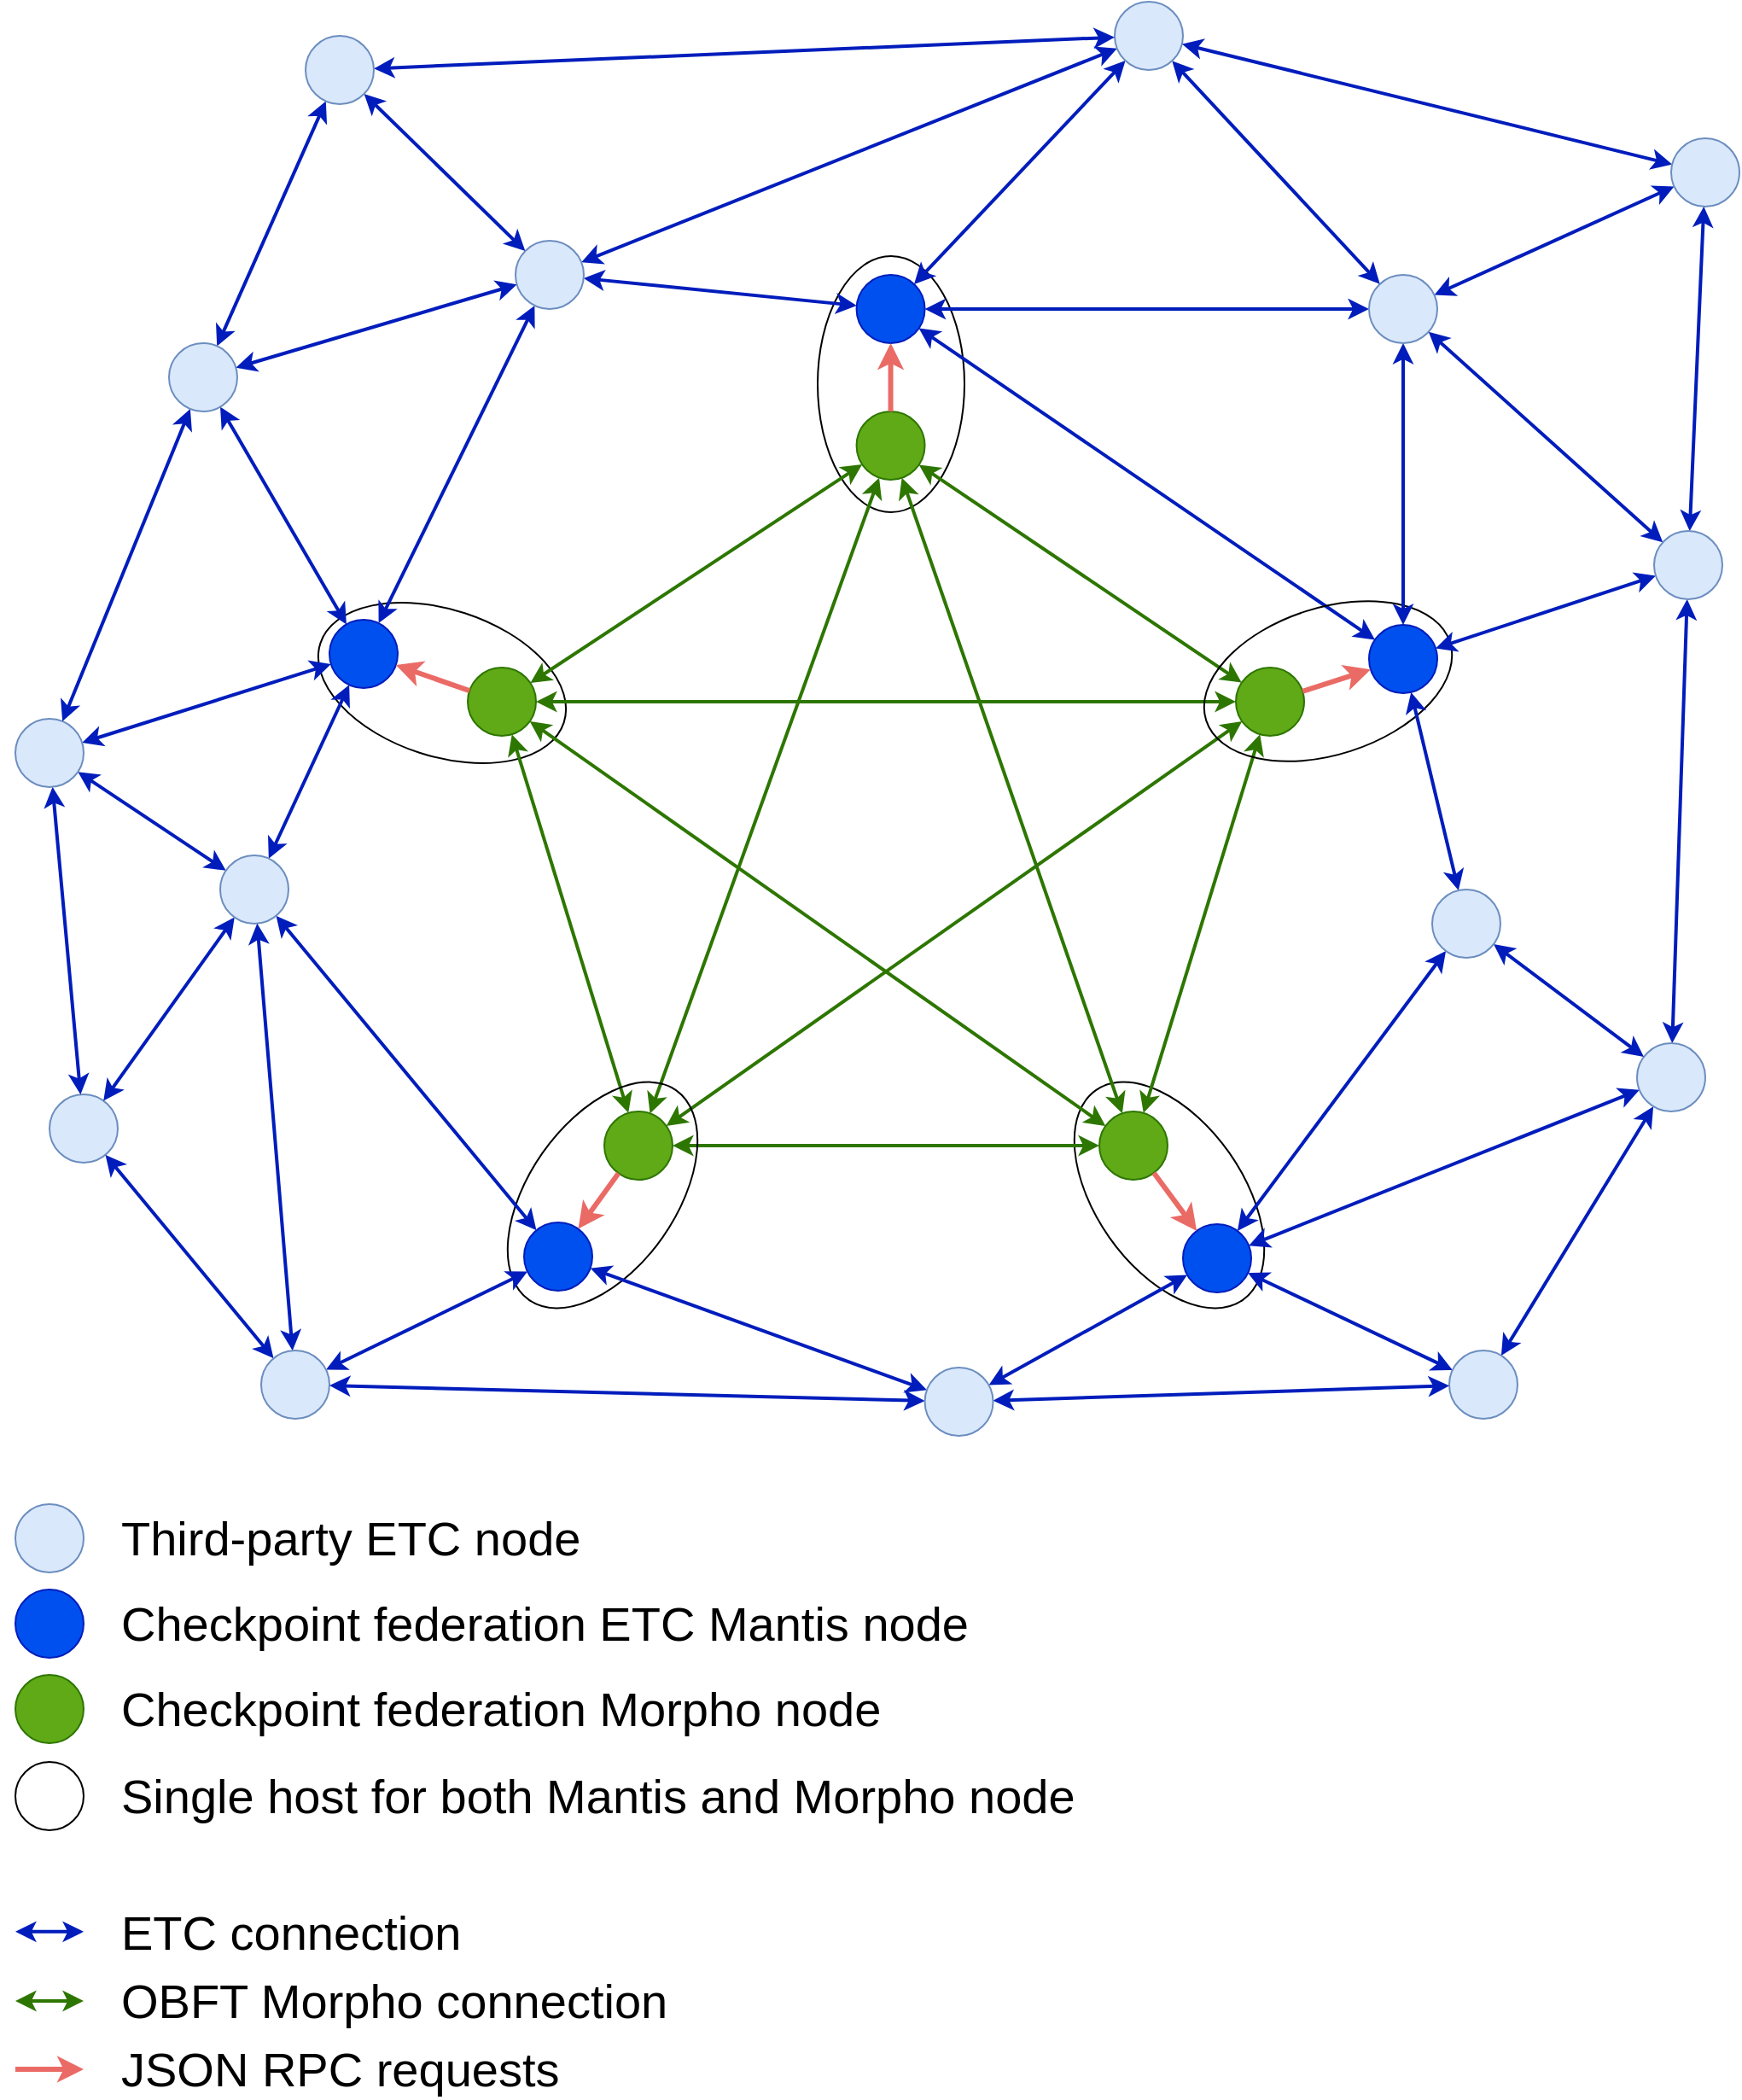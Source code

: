 <mxfile version="14.6.1" type="device"><diagram id="Gf1tJ09dbm8LapRZGwXG" name="Page-1"><mxGraphModel dx="2389" dy="1544" grid="1" gridSize="10" guides="1" tooltips="1" connect="1" arrows="1" fold="1" page="1" pageScale="1" pageWidth="2000" pageHeight="2000" math="0" shadow="0"><root><mxCell id="0"/><mxCell id="1" parent="0"/><mxCell id="_q4M3FH_QH-ykTzw1Kb--61" value="" style="ellipse;whiteSpace=wrap;html=1;fontSize=28;fillColor=none;strokeWidth=1;rotation=145;" parent="1" vertex="1"><mxGeometry x="943" y="674" width="86" height="150" as="geometry"/></mxCell><mxCell id="_q4M3FH_QH-ykTzw1Kb--49" value="" style="ellipse;whiteSpace=wrap;html=1;fontSize=28;fillColor=none;strokeWidth=1;rotation=-72;" parent="1" vertex="1"><mxGeometry x="517" y="374" width="86" height="150" as="geometry"/></mxCell><mxCell id="_q4M3FH_QH-ykTzw1Kb--36" value="" style="ellipse;whiteSpace=wrap;html=1;fontSize=28;fillColor=none;strokeWidth=1;" parent="1" vertex="1"><mxGeometry x="780" y="199" width="86" height="150" as="geometry"/></mxCell><mxCell id="_q4M3FH_QH-ykTzw1Kb--12" value="" style="ellipse;whiteSpace=wrap;html=1;fillColor=#60a917;strokeColor=#2D7600;fontColor=#ffffff;" parent="1" vertex="1"><mxGeometry x="1025" y="440" width="40" height="40" as="geometry"/></mxCell><mxCell id="_q4M3FH_QH-ykTzw1Kb--13" value="" style="ellipse;whiteSpace=wrap;html=1;fillColor=#60a917;strokeColor=#2D7600;fontColor=#ffffff;" parent="1" vertex="1"><mxGeometry x="802.78" y="290" width="40" height="40" as="geometry"/></mxCell><mxCell id="_q4M3FH_QH-ykTzw1Kb--14" value="" style="ellipse;whiteSpace=wrap;html=1;fillColor=#60a917;strokeColor=#2D7600;fontColor=#ffffff;" parent="1" vertex="1"><mxGeometry x="575" y="440" width="40" height="40" as="geometry"/></mxCell><mxCell id="_q4M3FH_QH-ykTzw1Kb--15" value="" style="ellipse;whiteSpace=wrap;html=1;fillColor=#60a917;strokeColor=#2D7600;fontColor=#ffffff;" parent="1" vertex="1"><mxGeometry x="655" y="700" width="40" height="40" as="geometry"/></mxCell><mxCell id="_q4M3FH_QH-ykTzw1Kb--16" value="" style="ellipse;whiteSpace=wrap;html=1;fillColor=#60a917;strokeColor=#2D7600;fontColor=#ffffff;" parent="1" vertex="1"><mxGeometry x="945" y="700" width="40" height="40" as="geometry"/></mxCell><mxCell id="_q4M3FH_QH-ykTzw1Kb--18" value="" style="endArrow=classic;startArrow=classic;html=1;strokeWidth=2;strokeColor=#2D7600;fillColor=#60a917;" parent="1" source="_q4M3FH_QH-ykTzw1Kb--14" target="_q4M3FH_QH-ykTzw1Kb--13" edge="1"><mxGeometry width="50" height="50" relative="1" as="geometry"><mxPoint x="820" y="580" as="sourcePoint"/><mxPoint x="870" y="530" as="targetPoint"/></mxGeometry></mxCell><mxCell id="_q4M3FH_QH-ykTzw1Kb--25" value="" style="endArrow=classic;startArrow=classic;html=1;strokeWidth=2;strokeColor=#2D7600;fillColor=#60a917;" parent="1" source="_q4M3FH_QH-ykTzw1Kb--12" target="_q4M3FH_QH-ykTzw1Kb--13" edge="1"><mxGeometry width="50" height="50" relative="1" as="geometry"><mxPoint x="900" y="560" as="sourcePoint"/><mxPoint x="950" y="510" as="targetPoint"/></mxGeometry></mxCell><mxCell id="_q4M3FH_QH-ykTzw1Kb--26" value="" style="endArrow=classic;startArrow=classic;html=1;strokeWidth=2;strokeColor=#2D7600;fillColor=#60a917;" parent="1" source="_q4M3FH_QH-ykTzw1Kb--16" target="_q4M3FH_QH-ykTzw1Kb--12" edge="1"><mxGeometry width="50" height="50" relative="1" as="geometry"><mxPoint x="900" y="560" as="sourcePoint"/><mxPoint x="950" y="510" as="targetPoint"/></mxGeometry></mxCell><mxCell id="_q4M3FH_QH-ykTzw1Kb--27" value="" style="endArrow=classic;startArrow=classic;html=1;strokeWidth=2;strokeColor=#2D7600;fillColor=#60a917;" parent="1" source="_q4M3FH_QH-ykTzw1Kb--15" target="_q4M3FH_QH-ykTzw1Kb--14" edge="1"><mxGeometry width="50" height="50" relative="1" as="geometry"><mxPoint x="900" y="560" as="sourcePoint"/><mxPoint x="950" y="510" as="targetPoint"/></mxGeometry></mxCell><mxCell id="_q4M3FH_QH-ykTzw1Kb--28" value="" style="endArrow=classic;startArrow=classic;html=1;strokeWidth=2;strokeColor=#2D7600;fillColor=#60a917;" parent="1" source="_q4M3FH_QH-ykTzw1Kb--15" target="_q4M3FH_QH-ykTzw1Kb--16" edge="1"><mxGeometry width="50" height="50" relative="1" as="geometry"><mxPoint x="900" y="560" as="sourcePoint"/><mxPoint x="950" y="510" as="targetPoint"/></mxGeometry></mxCell><mxCell id="_q4M3FH_QH-ykTzw1Kb--29" value="" style="endArrow=classic;startArrow=classic;html=1;strokeWidth=2;strokeColor=#2D7600;fillColor=#60a917;" parent="1" source="_q4M3FH_QH-ykTzw1Kb--14" target="_q4M3FH_QH-ykTzw1Kb--12" edge="1"><mxGeometry width="50" height="50" relative="1" as="geometry"><mxPoint x="900" y="560" as="sourcePoint"/><mxPoint x="950" y="510" as="targetPoint"/></mxGeometry></mxCell><mxCell id="_q4M3FH_QH-ykTzw1Kb--30" value="" style="endArrow=classic;startArrow=classic;html=1;strokeWidth=2;strokeColor=#2D7600;fillColor=#60a917;" parent="1" source="_q4M3FH_QH-ykTzw1Kb--15" target="_q4M3FH_QH-ykTzw1Kb--13" edge="1"><mxGeometry width="50" height="50" relative="1" as="geometry"><mxPoint x="900" y="560" as="sourcePoint"/><mxPoint x="950" y="510" as="targetPoint"/></mxGeometry></mxCell><mxCell id="_q4M3FH_QH-ykTzw1Kb--31" value="" style="endArrow=classic;startArrow=classic;html=1;strokeWidth=2;strokeColor=#2D7600;fillColor=#60a917;" parent="1" source="_q4M3FH_QH-ykTzw1Kb--16" target="_q4M3FH_QH-ykTzw1Kb--13" edge="1"><mxGeometry width="50" height="50" relative="1" as="geometry"><mxPoint x="900" y="560" as="sourcePoint"/><mxPoint x="950" y="510" as="targetPoint"/></mxGeometry></mxCell><mxCell id="_q4M3FH_QH-ykTzw1Kb--32" value="" style="endArrow=classic;startArrow=classic;html=1;strokeWidth=2;strokeColor=#2D7600;fillColor=#60a917;" parent="1" source="_q4M3FH_QH-ykTzw1Kb--15" target="_q4M3FH_QH-ykTzw1Kb--12" edge="1"><mxGeometry width="50" height="50" relative="1" as="geometry"><mxPoint x="900" y="560" as="sourcePoint"/><mxPoint x="950" y="510" as="targetPoint"/></mxGeometry></mxCell><mxCell id="_q4M3FH_QH-ykTzw1Kb--33" value="" style="endArrow=classic;startArrow=classic;html=1;strokeWidth=2;strokeColor=#2D7600;fillColor=#60a917;" parent="1" source="_q4M3FH_QH-ykTzw1Kb--16" target="_q4M3FH_QH-ykTzw1Kb--14" edge="1"><mxGeometry width="50" height="50" relative="1" as="geometry"><mxPoint x="900" y="560" as="sourcePoint"/><mxPoint x="950" y="510" as="targetPoint"/></mxGeometry></mxCell><mxCell id="_q4M3FH_QH-ykTzw1Kb--137" style="edgeStyle=none;rounded=0;orthogonalLoop=1;jettySize=auto;html=1;fontSize=28;startArrow=classic;startFill=1;strokeColor=#001DBC;strokeWidth=2;fillColor=#0050ef;" parent="1" source="_q4M3FH_QH-ykTzw1Kb--39" target="_q4M3FH_QH-ykTzw1Kb--46" edge="1"><mxGeometry relative="1" as="geometry"/></mxCell><mxCell id="_q4M3FH_QH-ykTzw1Kb--39" value="" style="ellipse;whiteSpace=wrap;html=1;fillColor=#0050ef;strokeColor=#001DBC;fontColor=#ffffff;" parent="1" vertex="1"><mxGeometry x="802.78" y="210" width="40" height="40" as="geometry"/></mxCell><mxCell id="_q4M3FH_QH-ykTzw1Kb--41" value="" style="endArrow=classic;html=1;fontSize=28;strokeWidth=3;strokeColor=#EA6B66;" parent="1" source="_q4M3FH_QH-ykTzw1Kb--13" target="_q4M3FH_QH-ykTzw1Kb--39" edge="1"><mxGeometry width="50" height="50" relative="1" as="geometry"><mxPoint x="890" y="460" as="sourcePoint"/><mxPoint x="940" y="410" as="targetPoint"/></mxGeometry></mxCell><mxCell id="_q4M3FH_QH-ykTzw1Kb--44" value="" style="ellipse;whiteSpace=wrap;html=1;fontSize=28;fillColor=none;strokeWidth=1;rotation=72.2;" parent="1" vertex="1"><mxGeometry x="1036" y="373" width="86" height="150" as="geometry"/></mxCell><mxCell id="_q4M3FH_QH-ykTzw1Kb--113" style="edgeStyle=none;rounded=0;orthogonalLoop=1;jettySize=auto;html=1;fontSize=28;startArrow=classic;startFill=1;strokeColor=#001DBC;strokeWidth=2;fillColor=#0050ef;" parent="1" source="_q4M3FH_QH-ykTzw1Kb--46" target="_q4M3FH_QH-ykTzw1Kb--70" edge="1"><mxGeometry relative="1" as="geometry"/></mxCell><mxCell id="_q4M3FH_QH-ykTzw1Kb--120" style="edgeStyle=none;rounded=0;orthogonalLoop=1;jettySize=auto;html=1;fontSize=28;startArrow=classic;startFill=1;strokeColor=#001DBC;strokeWidth=2;fillColor=#0050ef;" parent="1" source="_q4M3FH_QH-ykTzw1Kb--46" target="_q4M3FH_QH-ykTzw1Kb--79" edge="1"><mxGeometry relative="1" as="geometry"/></mxCell><mxCell id="_q4M3FH_QH-ykTzw1Kb--46" value="" style="ellipse;whiteSpace=wrap;html=1;fillColor=#0050ef;strokeColor=#001DBC;fontColor=#ffffff;" parent="1" vertex="1"><mxGeometry x="1103" y="415" width="40" height="40" as="geometry"/></mxCell><mxCell id="_q4M3FH_QH-ykTzw1Kb--47" value="" style="endArrow=classic;html=1;fontSize=28;strokeWidth=3;strokeColor=#EA6B66;" parent="1" source="_q4M3FH_QH-ykTzw1Kb--12" target="_q4M3FH_QH-ykTzw1Kb--46" edge="1"><mxGeometry width="50" height="50" relative="1" as="geometry"><mxPoint x="1082.78" y="341" as="sourcePoint"/><mxPoint x="1200" y="461" as="targetPoint"/></mxGeometry></mxCell><mxCell id="_q4M3FH_QH-ykTzw1Kb--101" style="edgeStyle=none;rounded=0;orthogonalLoop=1;jettySize=auto;html=1;fontSize=28;startArrow=classic;startFill=1;strokeColor=#001DBC;strokeWidth=2;fillColor=#0050ef;" parent="1" source="_q4M3FH_QH-ykTzw1Kb--50" target="_q4M3FH_QH-ykTzw1Kb--66" edge="1"><mxGeometry relative="1" as="geometry"/></mxCell><mxCell id="_q4M3FH_QH-ykTzw1Kb--102" style="edgeStyle=none;rounded=0;orthogonalLoop=1;jettySize=auto;html=1;fontSize=28;startArrow=classic;startFill=1;strokeColor=#001DBC;strokeWidth=2;fillColor=#0050ef;" parent="1" source="_q4M3FH_QH-ykTzw1Kb--50" target="_q4M3FH_QH-ykTzw1Kb--73" edge="1"><mxGeometry relative="1" as="geometry"/></mxCell><mxCell id="_q4M3FH_QH-ykTzw1Kb--50" value="" style="ellipse;whiteSpace=wrap;html=1;fillColor=#0050ef;strokeColor=#001DBC;fontColor=#ffffff;" parent="1" vertex="1"><mxGeometry x="494" y="412" width="40" height="40" as="geometry"/></mxCell><mxCell id="_q4M3FH_QH-ykTzw1Kb--51" value="" style="endArrow=classic;html=1;fontSize=28;strokeWidth=3;strokeColor=#EA6B66;" parent="1" source="_q4M3FH_QH-ykTzw1Kb--14" target="_q4M3FH_QH-ykTzw1Kb--50" edge="1"><mxGeometry width="50" height="50" relative="1" as="geometry"><mxPoint x="419.28" y="399.681" as="sourcePoint"/><mxPoint x="555" y="406" as="targetPoint"/></mxGeometry></mxCell><mxCell id="_q4M3FH_QH-ykTzw1Kb--57" value="" style="ellipse;whiteSpace=wrap;html=1;fontSize=28;fillColor=none;strokeWidth=1;rotation=-145;" parent="1" vertex="1"><mxGeometry x="611" y="674" width="86" height="150" as="geometry"/></mxCell><mxCell id="_q4M3FH_QH-ykTzw1Kb--107" style="edgeStyle=none;rounded=0;orthogonalLoop=1;jettySize=auto;html=1;fontSize=28;startArrow=classic;startFill=1;strokeColor=#001DBC;strokeWidth=2;fillColor=#0050ef;" parent="1" source="_q4M3FH_QH-ykTzw1Kb--59" target="_q4M3FH_QH-ykTzw1Kb--76" edge="1"><mxGeometry relative="1" as="geometry"/></mxCell><mxCell id="_q4M3FH_QH-ykTzw1Kb--59" value="" style="ellipse;whiteSpace=wrap;html=1;fillColor=#0050ef;strokeColor=#001DBC;fontColor=#ffffff;" parent="1" vertex="1"><mxGeometry x="608" y="765" width="40" height="40" as="geometry"/></mxCell><mxCell id="_q4M3FH_QH-ykTzw1Kb--60" value="" style="endArrow=classic;html=1;fontSize=28;strokeWidth=3;strokeColor=#EA6B66;" parent="1" source="_q4M3FH_QH-ykTzw1Kb--15" target="_q4M3FH_QH-ykTzw1Kb--59" edge="1"><mxGeometry width="50" height="50" relative="1" as="geometry"><mxPoint x="602.057" y="709.584" as="sourcePoint"/><mxPoint x="581" y="662" as="targetPoint"/></mxGeometry></mxCell><mxCell id="_q4M3FH_QH-ykTzw1Kb--62" value="" style="ellipse;whiteSpace=wrap;html=1;fillColor=#0050ef;strokeColor=#001DBC;fontColor=#ffffff;" parent="1" vertex="1"><mxGeometry x="994" y="766" width="40" height="40" as="geometry"/></mxCell><mxCell id="_q4M3FH_QH-ykTzw1Kb--63" value="" style="endArrow=classic;html=1;fontSize=28;strokeWidth=3;strokeColor=#EA6B66;" parent="1" source="_q4M3FH_QH-ykTzw1Kb--16" target="_q4M3FH_QH-ykTzw1Kb--62" edge="1"><mxGeometry width="50" height="50" relative="1" as="geometry"><mxPoint x="890" y="460" as="sourcePoint"/><mxPoint x="940" y="410" as="targetPoint"/></mxGeometry></mxCell><mxCell id="_q4M3FH_QH-ykTzw1Kb--64" value="" style="ellipse;whiteSpace=wrap;html=1;fillColor=#dae8fc;strokeColor=#6c8ebf;" parent="1" vertex="1"><mxGeometry x="330" y="690" width="40" height="40" as="geometry"/></mxCell><mxCell id="_q4M3FH_QH-ykTzw1Kb--97" style="edgeStyle=none;rounded=0;orthogonalLoop=1;jettySize=auto;html=1;fontSize=28;startArrow=classic;startFill=1;strokeColor=#001DBC;strokeWidth=2;fillColor=#0050ef;" parent="1" source="_q4M3FH_QH-ykTzw1Kb--65" target="_q4M3FH_QH-ykTzw1Kb--39" edge="1"><mxGeometry relative="1" as="geometry"/></mxCell><mxCell id="_q4M3FH_QH-ykTzw1Kb--98" style="edgeStyle=none;rounded=0;orthogonalLoop=1;jettySize=auto;html=1;fontSize=28;startArrow=classic;startFill=1;strokeColor=#001DBC;strokeWidth=2;fillColor=#0050ef;" parent="1" source="_q4M3FH_QH-ykTzw1Kb--65" target="_q4M3FH_QH-ykTzw1Kb--50" edge="1"><mxGeometry relative="1" as="geometry"/></mxCell><mxCell id="_q4M3FH_QH-ykTzw1Kb--100" style="edgeStyle=none;rounded=0;orthogonalLoop=1;jettySize=auto;html=1;fontSize=28;startArrow=classic;startFill=1;strokeColor=#001DBC;strokeWidth=2;fillColor=#0050ef;" parent="1" source="_q4M3FH_QH-ykTzw1Kb--65" target="_q4M3FH_QH-ykTzw1Kb--78" edge="1"><mxGeometry relative="1" as="geometry"/></mxCell><mxCell id="_q4M3FH_QH-ykTzw1Kb--135" style="edgeStyle=none;rounded=0;orthogonalLoop=1;jettySize=auto;html=1;fontSize=28;startArrow=classic;startFill=1;strokeColor=#001DBC;strokeWidth=2;fillColor=#0050ef;" parent="1" source="_q4M3FH_QH-ykTzw1Kb--65" target="_q4M3FH_QH-ykTzw1Kb--71" edge="1"><mxGeometry relative="1" as="geometry"/></mxCell><mxCell id="_q4M3FH_QH-ykTzw1Kb--65" value="" style="ellipse;whiteSpace=wrap;html=1;fillColor=#dae8fc;strokeColor=#6c8ebf;" parent="1" vertex="1"><mxGeometry x="603" y="190" width="40" height="40" as="geometry"/></mxCell><mxCell id="_q4M3FH_QH-ykTzw1Kb--130" style="edgeStyle=none;rounded=0;orthogonalLoop=1;jettySize=auto;html=1;fontSize=28;startArrow=classic;startFill=1;strokeColor=#001DBC;strokeWidth=2;fillColor=#0050ef;" parent="1" source="_q4M3FH_QH-ykTzw1Kb--66" target="_q4M3FH_QH-ykTzw1Kb--73" edge="1"><mxGeometry relative="1" as="geometry"/></mxCell><mxCell id="_q4M3FH_QH-ykTzw1Kb--136" style="edgeStyle=none;rounded=0;orthogonalLoop=1;jettySize=auto;html=1;fontSize=28;startArrow=classic;startFill=1;strokeColor=#001DBC;strokeWidth=2;fillColor=#0050ef;" parent="1" source="_q4M3FH_QH-ykTzw1Kb--66" target="_q4M3FH_QH-ykTzw1Kb--64" edge="1"><mxGeometry relative="1" as="geometry"/></mxCell><mxCell id="_q4M3FH_QH-ykTzw1Kb--66" value="" style="ellipse;whiteSpace=wrap;html=1;fillColor=#dae8fc;strokeColor=#6c8ebf;" parent="1" vertex="1"><mxGeometry x="310" y="470" width="40" height="40" as="geometry"/></mxCell><mxCell id="_q4M3FH_QH-ykTzw1Kb--109" style="edgeStyle=none;rounded=0;orthogonalLoop=1;jettySize=auto;html=1;fontSize=28;startArrow=classic;startFill=1;strokeColor=#001DBC;strokeWidth=2;fillColor=#0050ef;" parent="1" source="_q4M3FH_QH-ykTzw1Kb--67" target="_q4M3FH_QH-ykTzw1Kb--62" edge="1"><mxGeometry relative="1" as="geometry"/></mxCell><mxCell id="_q4M3FH_QH-ykTzw1Kb--110" style="edgeStyle=none;rounded=0;orthogonalLoop=1;jettySize=auto;html=1;fontSize=28;startArrow=classic;startFill=1;strokeColor=#001DBC;strokeWidth=2;fillColor=#0050ef;" parent="1" source="_q4M3FH_QH-ykTzw1Kb--67" target="_q4M3FH_QH-ykTzw1Kb--68" edge="1"><mxGeometry relative="1" as="geometry"/></mxCell><mxCell id="_q4M3FH_QH-ykTzw1Kb--67" value="" style="ellipse;whiteSpace=wrap;html=1;fillColor=#dae8fc;strokeColor=#6c8ebf;" parent="1" vertex="1"><mxGeometry x="1150" y="840" width="40" height="40" as="geometry"/></mxCell><mxCell id="_q4M3FH_QH-ykTzw1Kb--122" style="edgeStyle=none;rounded=0;orthogonalLoop=1;jettySize=auto;html=1;fontSize=28;startArrow=classic;startFill=1;strokeColor=#001DBC;strokeWidth=2;fillColor=#0050ef;" parent="1" source="_q4M3FH_QH-ykTzw1Kb--68" target="_q4M3FH_QH-ykTzw1Kb--79" edge="1"><mxGeometry relative="1" as="geometry"/></mxCell><mxCell id="_q4M3FH_QH-ykTzw1Kb--125" style="edgeStyle=none;rounded=0;orthogonalLoop=1;jettySize=auto;html=1;fontSize=28;startArrow=classic;startFill=1;strokeColor=#001DBC;strokeWidth=2;fillColor=#0050ef;" parent="1" source="_q4M3FH_QH-ykTzw1Kb--68" target="_q4M3FH_QH-ykTzw1Kb--62" edge="1"><mxGeometry relative="1" as="geometry"/></mxCell><mxCell id="_q4M3FH_QH-ykTzw1Kb--68" value="" style="ellipse;whiteSpace=wrap;html=1;fillColor=#dae8fc;strokeColor=#6c8ebf;" parent="1" vertex="1"><mxGeometry x="1260" y="660" width="40" height="40" as="geometry"/></mxCell><mxCell id="_q4M3FH_QH-ykTzw1Kb--111" style="edgeStyle=none;rounded=0;orthogonalLoop=1;jettySize=auto;html=1;fontSize=28;startArrow=classic;startFill=1;strokeColor=#001DBC;strokeWidth=2;fillColor=#0050ef;" parent="1" source="_q4M3FH_QH-ykTzw1Kb--69" target="_q4M3FH_QH-ykTzw1Kb--62" edge="1"><mxGeometry relative="1" as="geometry"/></mxCell><mxCell id="_q4M3FH_QH-ykTzw1Kb--112" style="edgeStyle=none;rounded=0;orthogonalLoop=1;jettySize=auto;html=1;fontSize=28;startArrow=classic;startFill=1;strokeColor=#001DBC;strokeWidth=2;fillColor=#0050ef;" parent="1" source="_q4M3FH_QH-ykTzw1Kb--69" target="_q4M3FH_QH-ykTzw1Kb--46" edge="1"><mxGeometry relative="1" as="geometry"/></mxCell><mxCell id="_q4M3FH_QH-ykTzw1Kb--121" style="edgeStyle=none;rounded=0;orthogonalLoop=1;jettySize=auto;html=1;fontSize=28;startArrow=classic;startFill=1;strokeColor=#001DBC;strokeWidth=2;fillColor=#0050ef;" parent="1" source="_q4M3FH_QH-ykTzw1Kb--69" target="_q4M3FH_QH-ykTzw1Kb--68" edge="1"><mxGeometry relative="1" as="geometry"/></mxCell><mxCell id="_q4M3FH_QH-ykTzw1Kb--69" value="" style="ellipse;whiteSpace=wrap;html=1;fillColor=#dae8fc;strokeColor=#6c8ebf;" parent="1" vertex="1"><mxGeometry x="1140" y="570" width="40" height="40" as="geometry"/></mxCell><mxCell id="_q4M3FH_QH-ykTzw1Kb--114" style="edgeStyle=none;rounded=0;orthogonalLoop=1;jettySize=auto;html=1;fontSize=28;startArrow=classic;startFill=1;strokeColor=#001DBC;strokeWidth=2;fillColor=#0050ef;" parent="1" source="_q4M3FH_QH-ykTzw1Kb--70" target="_q4M3FH_QH-ykTzw1Kb--39" edge="1"><mxGeometry relative="1" as="geometry"/></mxCell><mxCell id="_q4M3FH_QH-ykTzw1Kb--117" style="edgeStyle=none;rounded=0;orthogonalLoop=1;jettySize=auto;html=1;fontSize=28;startArrow=classic;startFill=1;strokeColor=#001DBC;strokeWidth=2;fillColor=#0050ef;" parent="1" source="_q4M3FH_QH-ykTzw1Kb--70" target="_q4M3FH_QH-ykTzw1Kb--72" edge="1"><mxGeometry relative="1" as="geometry"/></mxCell><mxCell id="_q4M3FH_QH-ykTzw1Kb--124" style="edgeStyle=none;rounded=0;orthogonalLoop=1;jettySize=auto;html=1;fontSize=28;startArrow=classic;startFill=1;strokeColor=#001DBC;strokeWidth=2;fillColor=#0050ef;" parent="1" source="_q4M3FH_QH-ykTzw1Kb--70" target="_q4M3FH_QH-ykTzw1Kb--79" edge="1"><mxGeometry relative="1" as="geometry"/></mxCell><mxCell id="_q4M3FH_QH-ykTzw1Kb--70" value="" style="ellipse;whiteSpace=wrap;html=1;fillColor=#dae8fc;strokeColor=#6c8ebf;" parent="1" vertex="1"><mxGeometry x="1103" y="210" width="40" height="40" as="geometry"/></mxCell><mxCell id="_q4M3FH_QH-ykTzw1Kb--115" style="edgeStyle=none;rounded=0;orthogonalLoop=1;jettySize=auto;html=1;fontSize=28;startArrow=classic;startFill=1;strokeColor=#001DBC;strokeWidth=2;fillColor=#0050ef;" parent="1" source="_q4M3FH_QH-ykTzw1Kb--71" target="_q4M3FH_QH-ykTzw1Kb--39" edge="1"><mxGeometry relative="1" as="geometry"/></mxCell><mxCell id="_q4M3FH_QH-ykTzw1Kb--119" style="edgeStyle=none;rounded=0;orthogonalLoop=1;jettySize=auto;html=1;fontSize=28;startArrow=classic;startFill=1;strokeColor=#001DBC;strokeWidth=2;fillColor=#0050ef;" parent="1" source="_q4M3FH_QH-ykTzw1Kb--71" target="_q4M3FH_QH-ykTzw1Kb--70" edge="1"><mxGeometry relative="1" as="geometry"/></mxCell><mxCell id="_q4M3FH_QH-ykTzw1Kb--71" value="" style="ellipse;whiteSpace=wrap;html=1;fillColor=#dae8fc;strokeColor=#6c8ebf;" parent="1" vertex="1"><mxGeometry x="954" y="50" width="40" height="40" as="geometry"/></mxCell><mxCell id="_q4M3FH_QH-ykTzw1Kb--118" style="edgeStyle=none;rounded=0;orthogonalLoop=1;jettySize=auto;html=1;fontSize=28;startArrow=classic;startFill=1;strokeColor=#001DBC;strokeWidth=2;fillColor=#0050ef;" parent="1" source="_q4M3FH_QH-ykTzw1Kb--72" target="_q4M3FH_QH-ykTzw1Kb--71" edge="1"><mxGeometry relative="1" as="geometry"/></mxCell><mxCell id="_q4M3FH_QH-ykTzw1Kb--72" value="" style="ellipse;whiteSpace=wrap;html=1;fillColor=#dae8fc;strokeColor=#6c8ebf;" parent="1" vertex="1"><mxGeometry x="1280" y="130" width="40" height="40" as="geometry"/></mxCell><mxCell id="_q4M3FH_QH-ykTzw1Kb--105" style="edgeStyle=none;rounded=0;orthogonalLoop=1;jettySize=auto;html=1;fontSize=28;startArrow=classic;startFill=1;strokeColor=#001DBC;strokeWidth=2;fillColor=#0050ef;" parent="1" source="_q4M3FH_QH-ykTzw1Kb--73" target="_q4M3FH_QH-ykTzw1Kb--64" edge="1"><mxGeometry relative="1" as="geometry"/></mxCell><mxCell id="_q4M3FH_QH-ykTzw1Kb--131" style="edgeStyle=none;rounded=0;orthogonalLoop=1;jettySize=auto;html=1;fontSize=28;startArrow=classic;startFill=1;strokeColor=#001DBC;strokeWidth=2;fillColor=#0050ef;" parent="1" source="_q4M3FH_QH-ykTzw1Kb--73" target="_q4M3FH_QH-ykTzw1Kb--59" edge="1"><mxGeometry relative="1" as="geometry"/></mxCell><mxCell id="_q4M3FH_QH-ykTzw1Kb--73" value="" style="ellipse;whiteSpace=wrap;html=1;fillColor=#dae8fc;strokeColor=#6c8ebf;" parent="1" vertex="1"><mxGeometry x="430" y="550" width="40" height="40" as="geometry"/></mxCell><mxCell id="_q4M3FH_QH-ykTzw1Kb--106" style="edgeStyle=none;rounded=0;orthogonalLoop=1;jettySize=auto;html=1;fontSize=28;startArrow=classic;startFill=1;strokeColor=#001DBC;strokeWidth=2;fillColor=#0050ef;" parent="1" source="_q4M3FH_QH-ykTzw1Kb--74" target="_q4M3FH_QH-ykTzw1Kb--59" edge="1"><mxGeometry relative="1" as="geometry"/></mxCell><mxCell id="_q4M3FH_QH-ykTzw1Kb--128" style="edgeStyle=none;rounded=0;orthogonalLoop=1;jettySize=auto;html=1;fontSize=28;startArrow=classic;startFill=1;strokeColor=#001DBC;strokeWidth=2;fillColor=#0050ef;" parent="1" source="_q4M3FH_QH-ykTzw1Kb--74" target="_q4M3FH_QH-ykTzw1Kb--64" edge="1"><mxGeometry relative="1" as="geometry"/></mxCell><mxCell id="_q4M3FH_QH-ykTzw1Kb--129" style="edgeStyle=none;rounded=0;orthogonalLoop=1;jettySize=auto;html=1;fontSize=28;startArrow=classic;startFill=1;strokeColor=#001DBC;strokeWidth=2;fillColor=#0050ef;" parent="1" source="_q4M3FH_QH-ykTzw1Kb--74" target="_q4M3FH_QH-ykTzw1Kb--73" edge="1"><mxGeometry relative="1" as="geometry"/></mxCell><mxCell id="_q4M3FH_QH-ykTzw1Kb--74" value="" style="ellipse;whiteSpace=wrap;html=1;fillColor=#dae8fc;strokeColor=#6c8ebf;" parent="1" vertex="1"><mxGeometry x="454" y="840" width="40" height="40" as="geometry"/></mxCell><mxCell id="_q4M3FH_QH-ykTzw1Kb--108" style="edgeStyle=none;rounded=0;orthogonalLoop=1;jettySize=auto;html=1;fontSize=28;startArrow=classic;startFill=1;strokeColor=#001DBC;strokeWidth=2;fillColor=#0050ef;" parent="1" source="_q4M3FH_QH-ykTzw1Kb--76" target="_q4M3FH_QH-ykTzw1Kb--62" edge="1"><mxGeometry relative="1" as="geometry"/></mxCell><mxCell id="_q4M3FH_QH-ykTzw1Kb--126" style="edgeStyle=none;rounded=0;orthogonalLoop=1;jettySize=auto;html=1;fontSize=28;startArrow=classic;startFill=1;strokeColor=#001DBC;strokeWidth=2;fillColor=#0050ef;" parent="1" source="_q4M3FH_QH-ykTzw1Kb--76" target="_q4M3FH_QH-ykTzw1Kb--67" edge="1"><mxGeometry relative="1" as="geometry"/></mxCell><mxCell id="_q4M3FH_QH-ykTzw1Kb--127" style="edgeStyle=none;rounded=0;orthogonalLoop=1;jettySize=auto;html=1;fontSize=28;startArrow=classic;startFill=1;strokeColor=#001DBC;strokeWidth=2;fillColor=#0050ef;" parent="1" source="_q4M3FH_QH-ykTzw1Kb--76" target="_q4M3FH_QH-ykTzw1Kb--74" edge="1"><mxGeometry relative="1" as="geometry"/></mxCell><mxCell id="_q4M3FH_QH-ykTzw1Kb--76" value="" style="ellipse;whiteSpace=wrap;html=1;fillColor=#dae8fc;strokeColor=#6c8ebf;" parent="1" vertex="1"><mxGeometry x="842.78" y="850" width="40" height="40" as="geometry"/></mxCell><mxCell id="_q4M3FH_QH-ykTzw1Kb--96" style="edgeStyle=none;rounded=0;orthogonalLoop=1;jettySize=auto;html=1;fontSize=28;startArrow=classic;startFill=1;strokeWidth=2;strokeColor=#001DBC;fillColor=#0050ef;" parent="1" source="_q4M3FH_QH-ykTzw1Kb--77" target="_q4M3FH_QH-ykTzw1Kb--65" edge="1"><mxGeometry relative="1" as="geometry"/></mxCell><mxCell id="_q4M3FH_QH-ykTzw1Kb--99" style="edgeStyle=none;rounded=0;orthogonalLoop=1;jettySize=auto;html=1;fontSize=28;startArrow=classic;startFill=1;strokeColor=#001DBC;strokeWidth=2;fillColor=#0050ef;" parent="1" source="_q4M3FH_QH-ykTzw1Kb--77" target="_q4M3FH_QH-ykTzw1Kb--78" edge="1"><mxGeometry relative="1" as="geometry"/></mxCell><mxCell id="_q4M3FH_QH-ykTzw1Kb--116" style="edgeStyle=none;rounded=0;orthogonalLoop=1;jettySize=auto;html=1;fontSize=28;startArrow=classic;startFill=1;strokeColor=#001DBC;strokeWidth=2;fillColor=#0050ef;" parent="1" source="_q4M3FH_QH-ykTzw1Kb--77" target="_q4M3FH_QH-ykTzw1Kb--71" edge="1"><mxGeometry relative="1" as="geometry"/></mxCell><mxCell id="_q4M3FH_QH-ykTzw1Kb--77" value="" style="ellipse;whiteSpace=wrap;html=1;fillColor=#dae8fc;strokeColor=#6c8ebf;" parent="1" vertex="1"><mxGeometry x="480" y="70" width="40" height="40" as="geometry"/></mxCell><mxCell id="_q4M3FH_QH-ykTzw1Kb--103" style="edgeStyle=none;rounded=0;orthogonalLoop=1;jettySize=auto;html=1;fontSize=28;startArrow=classic;startFill=1;strokeColor=#001DBC;strokeWidth=2;fillColor=#0050ef;" parent="1" source="_q4M3FH_QH-ykTzw1Kb--78" target="_q4M3FH_QH-ykTzw1Kb--50" edge="1"><mxGeometry relative="1" as="geometry"/></mxCell><mxCell id="_q4M3FH_QH-ykTzw1Kb--104" style="edgeStyle=none;rounded=0;orthogonalLoop=1;jettySize=auto;html=1;fontSize=28;startArrow=classic;startFill=1;strokeColor=#001DBC;strokeWidth=2;fillColor=#0050ef;" parent="1" source="_q4M3FH_QH-ykTzw1Kb--78" target="_q4M3FH_QH-ykTzw1Kb--66" edge="1"><mxGeometry relative="1" as="geometry"/></mxCell><mxCell id="_q4M3FH_QH-ykTzw1Kb--78" value="" style="ellipse;whiteSpace=wrap;html=1;fillColor=#dae8fc;strokeColor=#6c8ebf;" parent="1" vertex="1"><mxGeometry x="400" y="250" width="40" height="40" as="geometry"/></mxCell><mxCell id="_q4M3FH_QH-ykTzw1Kb--123" style="edgeStyle=none;rounded=0;orthogonalLoop=1;jettySize=auto;html=1;fontSize=28;startArrow=classic;startFill=1;strokeColor=#001DBC;strokeWidth=2;fillColor=#0050ef;" parent="1" source="_q4M3FH_QH-ykTzw1Kb--79" target="_q4M3FH_QH-ykTzw1Kb--72" edge="1"><mxGeometry relative="1" as="geometry"/></mxCell><mxCell id="_q4M3FH_QH-ykTzw1Kb--79" value="" style="ellipse;whiteSpace=wrap;html=1;fillColor=#dae8fc;strokeColor=#6c8ebf;" parent="1" vertex="1"><mxGeometry x="1270" y="360" width="40" height="40" as="geometry"/></mxCell><mxCell id="_q4M3FH_QH-ykTzw1Kb--138" value="" style="ellipse;whiteSpace=wrap;html=1;fillColor=#dae8fc;strokeColor=#6c8ebf;" parent="1" vertex="1"><mxGeometry x="310" y="930" width="40" height="40" as="geometry"/></mxCell><mxCell id="_q4M3FH_QH-ykTzw1Kb--139" value="Third-party ETC node" style="text;html=1;strokeColor=none;fillColor=none;align=left;verticalAlign=middle;whiteSpace=wrap;rounded=0;fontSize=28;" parent="1" vertex="1"><mxGeometry x="370" y="940" width="520" height="20" as="geometry"/></mxCell><mxCell id="_q4M3FH_QH-ykTzw1Kb--141" value="" style="ellipse;whiteSpace=wrap;html=1;fillColor=#0050ef;strokeColor=#001DBC;fontColor=#ffffff;" parent="1" vertex="1"><mxGeometry x="310" y="980" width="40" height="40" as="geometry"/></mxCell><mxCell id="_q4M3FH_QH-ykTzw1Kb--142" value="Checkpoint federation ETC Mantis node" style="text;html=1;strokeColor=none;fillColor=none;align=left;verticalAlign=middle;whiteSpace=wrap;rounded=0;fontSize=28;" parent="1" vertex="1"><mxGeometry x="370" y="990" width="520" height="20" as="geometry"/></mxCell><mxCell id="_q4M3FH_QH-ykTzw1Kb--150" value="Checkpoint federation Morpho node" style="text;html=1;strokeColor=none;fillColor=none;align=left;verticalAlign=middle;whiteSpace=wrap;rounded=0;fontSize=28;" parent="1" vertex="1"><mxGeometry x="370" y="1040" width="500" height="20" as="geometry"/></mxCell><mxCell id="_q4M3FH_QH-ykTzw1Kb--153" value="" style="ellipse;whiteSpace=wrap;html=1;fillColor=#60a917;strokeColor=#2D7600;fontColor=#ffffff;" parent="1" vertex="1"><mxGeometry x="310" y="1030" width="40" height="40" as="geometry"/></mxCell><mxCell id="_q4M3FH_QH-ykTzw1Kb--154" style="edgeStyle=none;rounded=0;orthogonalLoop=1;jettySize=auto;html=1;fontSize=28;startArrow=classic;startFill=1;strokeColor=#001DBC;strokeWidth=2;fillColor=#0050ef;" parent="1" edge="1"><mxGeometry relative="1" as="geometry"><mxPoint x="350" y="1180.43" as="sourcePoint"/><mxPoint x="310" y="1180.43" as="targetPoint"/><Array as="points"/></mxGeometry></mxCell><mxCell id="_q4M3FH_QH-ykTzw1Kb--155" value="ETC connection" style="text;html=1;strokeColor=none;fillColor=none;align=left;verticalAlign=middle;whiteSpace=wrap;rounded=0;fontSize=28;" parent="1" vertex="1"><mxGeometry x="370" y="1171" width="500" height="20" as="geometry"/></mxCell><mxCell id="_q4M3FH_QH-ykTzw1Kb--157" value="OBFT Morpho connection" style="text;html=1;strokeColor=none;fillColor=none;align=left;verticalAlign=middle;whiteSpace=wrap;rounded=0;fontSize=28;" parent="1" vertex="1"><mxGeometry x="370" y="1211" width="500" height="20" as="geometry"/></mxCell><mxCell id="_q4M3FH_QH-ykTzw1Kb--158" value="" style="endArrow=classic;startArrow=classic;html=1;strokeWidth=2;strokeColor=#2D7600;fillColor=#60a917;" parent="1" edge="1"><mxGeometry width="50" height="50" relative="1" as="geometry"><mxPoint x="310" y="1221" as="sourcePoint"/><mxPoint x="350" y="1221" as="targetPoint"/></mxGeometry></mxCell><mxCell id="_q4M3FH_QH-ykTzw1Kb--159" value="JSON RPC requests" style="text;html=1;strokeColor=none;fillColor=none;align=left;verticalAlign=middle;whiteSpace=wrap;rounded=0;fontSize=28;" parent="1" vertex="1"><mxGeometry x="370" y="1251" width="500" height="20" as="geometry"/></mxCell><mxCell id="_q4M3FH_QH-ykTzw1Kb--161" value="" style="endArrow=classic;html=1;fontSize=28;strokeWidth=3;strokeColor=#EA6B66;" parent="1" edge="1"><mxGeometry width="50" height="50" relative="1" as="geometry"><mxPoint x="309.996" y="1261.003" as="sourcePoint"/><mxPoint x="350" y="1261" as="targetPoint"/></mxGeometry></mxCell><mxCell id="_q4M3FH_QH-ykTzw1Kb--162" value="" style="ellipse;whiteSpace=wrap;html=1;fontSize=28;fillColor=none;strokeWidth=1;" parent="1" vertex="1"><mxGeometry x="310" y="1081" width="40" height="40" as="geometry"/></mxCell><mxCell id="_q4M3FH_QH-ykTzw1Kb--163" value="Single host for both Mantis and Morpho node" style="text;html=1;strokeColor=none;fillColor=none;align=left;verticalAlign=middle;whiteSpace=wrap;rounded=0;fontSize=28;" parent="1" vertex="1"><mxGeometry x="370" y="1091" width="620" height="20" as="geometry"/></mxCell></root></mxGraphModel></diagram></mxfile>
